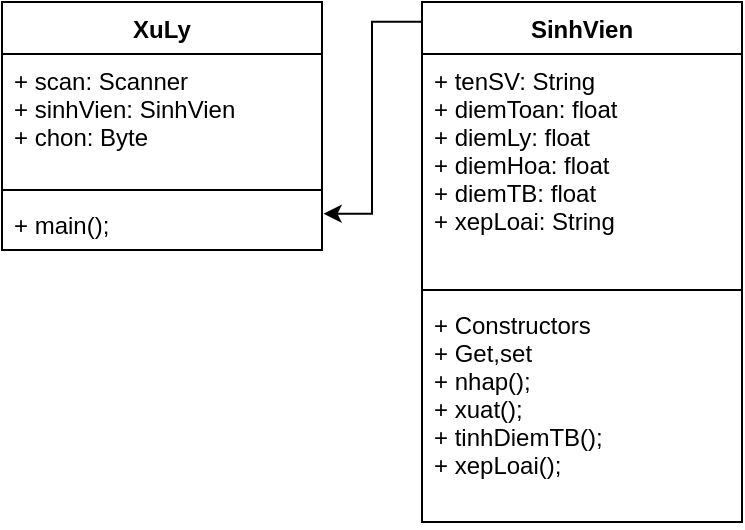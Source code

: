 <mxfile version="20.3.0" type="device"><diagram id="mkbAkpUQCWXetinm4Y-i" name="Page-1"><mxGraphModel dx="494" dy="305" grid="1" gridSize="10" guides="1" tooltips="1" connect="1" arrows="1" fold="1" page="1" pageScale="1" pageWidth="1169" pageHeight="827" math="0" shadow="0"><root><mxCell id="0"/><mxCell id="1" parent="0"/><mxCell id="GnxUzuRYijKHwckL3rBI-9" style="edgeStyle=orthogonalEdgeStyle;rounded=0;orthogonalLoop=1;jettySize=auto;html=1;entryX=1.005;entryY=0.302;entryDx=0;entryDy=0;entryPerimeter=0;exitX=0;exitY=0.038;exitDx=0;exitDy=0;exitPerimeter=0;" edge="1" parent="1" source="GnxUzuRYijKHwckL3rBI-1" target="GnxUzuRYijKHwckL3rBI-8"><mxGeometry relative="1" as="geometry"/></mxCell><mxCell id="GnxUzuRYijKHwckL3rBI-1" value="SinhVien" style="swimlane;fontStyle=1;align=center;verticalAlign=top;childLayout=stackLayout;horizontal=1;startSize=26;horizontalStack=0;resizeParent=1;resizeParentMax=0;resizeLast=0;collapsible=1;marginBottom=0;" vertex="1" parent="1"><mxGeometry x="490" y="110" width="160" height="260" as="geometry"/></mxCell><mxCell id="GnxUzuRYijKHwckL3rBI-2" value="+ tenSV: String&#10;+ diemToan: float&#10;+ diemLy: float&#10;+ diemHoa: float&#10;+ diemTB: float&#10;+ xepLoai: String" style="text;strokeColor=none;fillColor=none;align=left;verticalAlign=top;spacingLeft=4;spacingRight=4;overflow=hidden;rotatable=0;points=[[0,0.5],[1,0.5]];portConstraint=eastwest;" vertex="1" parent="GnxUzuRYijKHwckL3rBI-1"><mxGeometry y="26" width="160" height="114" as="geometry"/></mxCell><mxCell id="GnxUzuRYijKHwckL3rBI-3" value="" style="line;strokeWidth=1;fillColor=none;align=left;verticalAlign=middle;spacingTop=-1;spacingLeft=3;spacingRight=3;rotatable=0;labelPosition=right;points=[];portConstraint=eastwest;strokeColor=inherit;" vertex="1" parent="GnxUzuRYijKHwckL3rBI-1"><mxGeometry y="140" width="160" height="8" as="geometry"/></mxCell><mxCell id="GnxUzuRYijKHwckL3rBI-4" value="+ Constructors&#10;+ Get,set&#10;+ nhap();&#10;+ xuat();&#10;+ tinhDiemTB();&#10;+ xepLoai();" style="text;strokeColor=none;fillColor=none;align=left;verticalAlign=top;spacingLeft=4;spacingRight=4;overflow=hidden;rotatable=0;points=[[0,0.5],[1,0.5]];portConstraint=eastwest;" vertex="1" parent="GnxUzuRYijKHwckL3rBI-1"><mxGeometry y="148" width="160" height="112" as="geometry"/></mxCell><mxCell id="GnxUzuRYijKHwckL3rBI-5" value="XuLy" style="swimlane;fontStyle=1;align=center;verticalAlign=top;childLayout=stackLayout;horizontal=1;startSize=26;horizontalStack=0;resizeParent=1;resizeParentMax=0;resizeLast=0;collapsible=1;marginBottom=0;" vertex="1" parent="1"><mxGeometry x="280" y="110" width="160" height="124" as="geometry"/></mxCell><mxCell id="GnxUzuRYijKHwckL3rBI-6" value="+ scan: Scanner&#10;+ sinhVien: SinhVien&#10;+ chon: Byte" style="text;strokeColor=none;fillColor=none;align=left;verticalAlign=top;spacingLeft=4;spacingRight=4;overflow=hidden;rotatable=0;points=[[0,0.5],[1,0.5]];portConstraint=eastwest;" vertex="1" parent="GnxUzuRYijKHwckL3rBI-5"><mxGeometry y="26" width="160" height="64" as="geometry"/></mxCell><mxCell id="GnxUzuRYijKHwckL3rBI-7" value="" style="line;strokeWidth=1;fillColor=none;align=left;verticalAlign=middle;spacingTop=-1;spacingLeft=3;spacingRight=3;rotatable=0;labelPosition=right;points=[];portConstraint=eastwest;strokeColor=inherit;" vertex="1" parent="GnxUzuRYijKHwckL3rBI-5"><mxGeometry y="90" width="160" height="8" as="geometry"/></mxCell><mxCell id="GnxUzuRYijKHwckL3rBI-8" value="+ main();" style="text;strokeColor=none;fillColor=none;align=left;verticalAlign=top;spacingLeft=4;spacingRight=4;overflow=hidden;rotatable=0;points=[[0,0.5],[1,0.5]];portConstraint=eastwest;" vertex="1" parent="GnxUzuRYijKHwckL3rBI-5"><mxGeometry y="98" width="160" height="26" as="geometry"/></mxCell></root></mxGraphModel></diagram></mxfile>